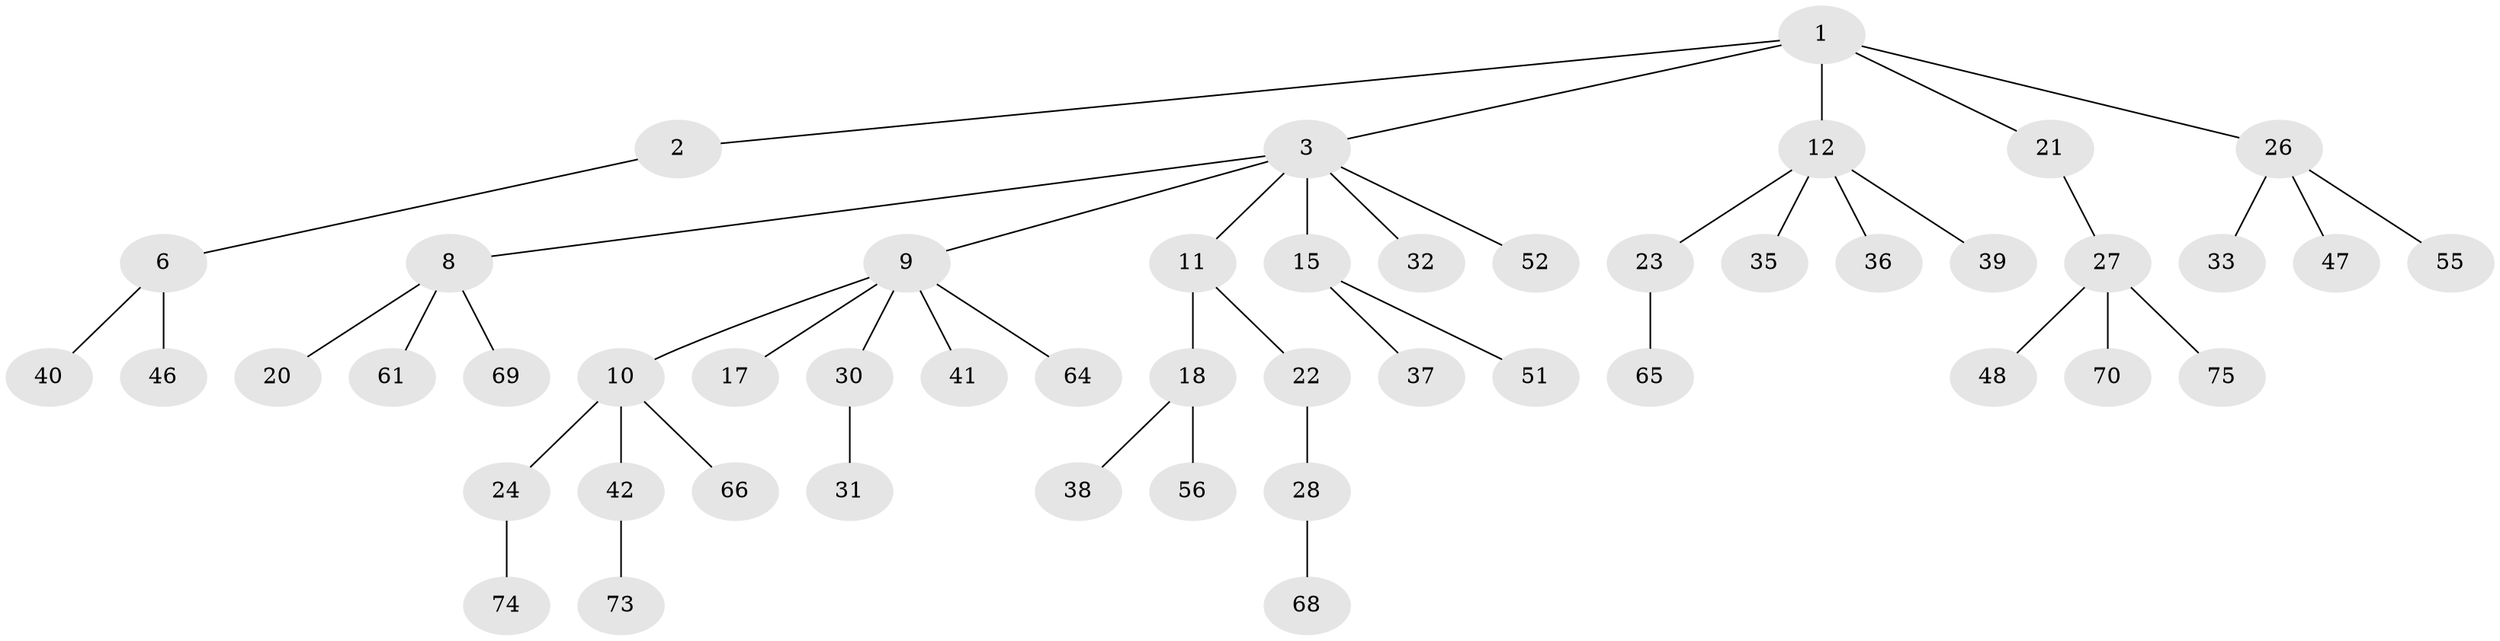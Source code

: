 // Generated by graph-tools (version 1.1) at 2025/52/02/27/25 19:52:12]
// undirected, 49 vertices, 48 edges
graph export_dot {
graph [start="1"]
  node [color=gray90,style=filled];
  1 [super="+7"];
  2 [super="+5"];
  3 [super="+4"];
  6 [super="+14"];
  8 [super="+53"];
  9 [super="+13"];
  10 [super="+16"];
  11 [super="+19"];
  12 [super="+45"];
  15 [super="+43"];
  17 [super="+76"];
  18 [super="+25"];
  20 [super="+60"];
  21;
  22 [super="+54"];
  23 [super="+29"];
  24 [super="+62"];
  26 [super="+49"];
  27 [super="+34"];
  28;
  30;
  31 [super="+58"];
  32 [super="+50"];
  33;
  35;
  36 [super="+67"];
  37;
  38 [super="+44"];
  39;
  40;
  41 [super="+71"];
  42 [super="+59"];
  46 [super="+63"];
  47;
  48;
  51;
  52 [super="+77"];
  55 [super="+57"];
  56;
  61;
  64;
  65;
  66;
  68 [super="+72"];
  69;
  70;
  73;
  74;
  75;
  1 -- 2;
  1 -- 3;
  1 -- 26;
  1 -- 12;
  1 -- 21;
  2 -- 6;
  3 -- 15;
  3 -- 32;
  3 -- 52;
  3 -- 8;
  3 -- 9;
  3 -- 11;
  6 -- 46;
  6 -- 40;
  8 -- 20;
  8 -- 61;
  8 -- 69;
  9 -- 10;
  9 -- 17;
  9 -- 64;
  9 -- 30;
  9 -- 41;
  10 -- 42;
  10 -- 66;
  10 -- 24;
  11 -- 18;
  11 -- 22;
  12 -- 23;
  12 -- 35;
  12 -- 36;
  12 -- 39;
  15 -- 37;
  15 -- 51;
  18 -- 56;
  18 -- 38;
  21 -- 27;
  22 -- 28;
  23 -- 65;
  24 -- 74;
  26 -- 33;
  26 -- 47;
  26 -- 55;
  27 -- 70;
  27 -- 75;
  27 -- 48;
  28 -- 68;
  30 -- 31;
  42 -- 73;
}
